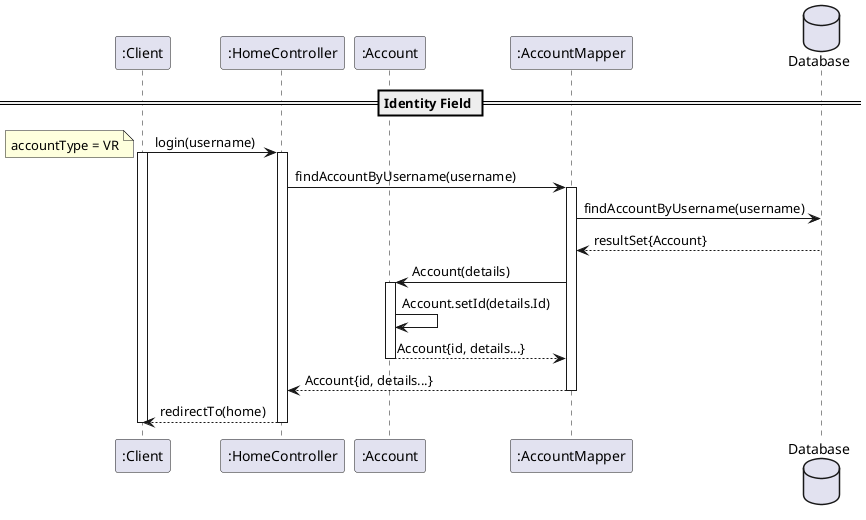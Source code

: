 @startuml
'https://plantuml.com/sequence-diagram

skinparam linetype polyline

participant ":Client" as Client
participant ":HomeController" as HomeController
participant ":Account" as Account
'participant ":VaccineRecipient" as VR
participant ":AccountMapper" as AccountMapper
'participant ":VaccineRecipientMapper" as VRMapper
database "Database" as DB

== Identity Field ==
Client -> HomeController: login(username)
activate Client
activate HomeController
note left: accountType = VR
HomeController -> AccountMapper: findAccountByUsername(username)
activate AccountMapper
AccountMapper -> DB: findAccountByUsername(username)
DB --> AccountMapper: resultSet{Account}
AccountMapper -> Account: Account(details)
activate Account
Account -> Account: Account.setId(details.Id)
Account --> AccountMapper: Account{id, details...}
deactivate Account
AccountMapper --> HomeController: Account{id, details...}
deactivate AccountMapper
HomeController --> Client: redirectTo(home)
deactivate HomeController
deactivate Client

@enduml